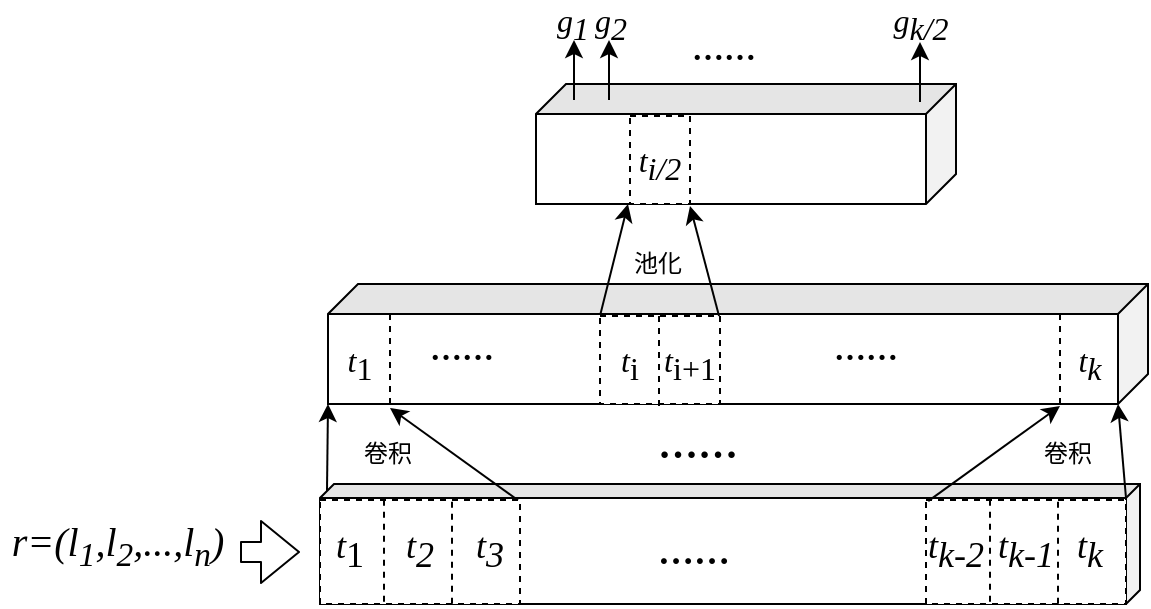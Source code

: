 <mxfile version="12.1.9" type="github" pages="1">
  <diagram id="xomN25JMLdnJ_QrAI-wc" name="Page-1">
    <mxGraphModel dx="849" dy="433" grid="1" gridSize="10" guides="1" tooltips="1" connect="1" arrows="1" fold="1" page="1" pageScale="1" pageWidth="827" pageHeight="1169" math="0" shadow="0">
      <root>
        <mxCell id="0"/>
        <mxCell id="1" parent="0"/>
        <mxCell id="jfBKxEfQu9cr7d7Tc6k2-1" value="" style="shape=cube;whiteSpace=wrap;html=1;boundedLbl=1;backgroundOutline=1;darkOpacity=0.05;darkOpacity2=0.1;direction=south;size=7;fontFamily=Times New Roman;" parent="1" vertex="1">
          <mxGeometry x="200" y="270" width="410" height="60" as="geometry"/>
        </mxCell>
        <mxCell id="jfBKxEfQu9cr7d7Tc6k2-2" value="" style="shape=cube;whiteSpace=wrap;html=1;boundedLbl=1;backgroundOutline=1;darkOpacity=0.05;darkOpacity2=0.1;direction=south;size=15;fontFamily=Times New Roman;" parent="1" vertex="1">
          <mxGeometry x="204" y="170" width="410" height="60" as="geometry"/>
        </mxCell>
        <mxCell id="jfBKxEfQu9cr7d7Tc6k2-3" value="" style="endArrow=classic;html=1;exitX=0;exitY=0;exitDx=3.5;exitDy=406.5;exitPerimeter=0;entryX=1;entryY=1;entryDx=0;entryDy=0;entryPerimeter=0;fontFamily=Times New Roman;" parent="1" source="jfBKxEfQu9cr7d7Tc6k2-1" target="jfBKxEfQu9cr7d7Tc6k2-2" edge="1">
          <mxGeometry width="50" height="50" relative="1" as="geometry">
            <mxPoint x="170" y="250" as="sourcePoint"/>
            <mxPoint x="220" y="200" as="targetPoint"/>
          </mxGeometry>
        </mxCell>
        <mxCell id="jfBKxEfQu9cr7d7Tc6k2-4" value="" style="endArrow=classic;html=1;entryX=0;entryY=0;entryDx=60.0;entryDy=15;entryPerimeter=0;fontFamily=Times New Roman;" parent="1" target="jfBKxEfQu9cr7d7Tc6k2-2" edge="1">
          <mxGeometry width="50" height="50" relative="1" as="geometry">
            <mxPoint x="603" y="277" as="sourcePoint"/>
            <mxPoint x="602.5" y="226.5" as="targetPoint"/>
          </mxGeometry>
        </mxCell>
        <mxCell id="jfBKxEfQu9cr7d7Tc6k2-5" value="&lt;i style=&quot;font-size: 18px;&quot;&gt;t&lt;sub style=&quot;font-size: 18px;&quot;&gt;2&lt;/sub&gt;&lt;/i&gt;" style="rounded=0;whiteSpace=wrap;html=1;dashed=1;fontFamily=Times New Roman;fontSize=18;" parent="1" vertex="1">
          <mxGeometry x="200" y="278" width="100" height="52" as="geometry"/>
        </mxCell>
        <mxCell id="jfBKxEfQu9cr7d7Tc6k2-6" value="" style="endArrow=none;dashed=1;html=1;entryX=0.3;entryY=0;entryDx=0;entryDy=0;entryPerimeter=0;exitX=0.307;exitY=1.035;exitDx=0;exitDy=0;exitPerimeter=0;fontFamily=Times New Roman;fontSize=18;" parent="1" edge="1">
          <mxGeometry width="50" height="50" relative="1" as="geometry">
            <mxPoint x="232" y="328.82" as="sourcePoint"/>
            <mxPoint x="232" y="275" as="targetPoint"/>
          </mxGeometry>
        </mxCell>
        <mxCell id="jfBKxEfQu9cr7d7Tc6k2-7" value="" style="endArrow=none;dashed=1;html=1;entryX=0.3;entryY=0;entryDx=0;entryDy=0;entryPerimeter=0;exitX=0.307;exitY=1.035;exitDx=0;exitDy=0;exitPerimeter=0;fontFamily=Times New Roman;fontSize=18;" parent="1" edge="1">
          <mxGeometry width="50" height="50" relative="1" as="geometry">
            <mxPoint x="266" y="329.82" as="sourcePoint"/>
            <mxPoint x="266" y="276" as="targetPoint"/>
          </mxGeometry>
        </mxCell>
        <mxCell id="jfBKxEfQu9cr7d7Tc6k2-8" value="" style="endArrow=none;dashed=1;html=1;fontFamily=Times New Roman;fontSize=16;" parent="1" edge="1">
          <mxGeometry width="50" height="50" relative="1" as="geometry">
            <mxPoint x="235" y="230" as="sourcePoint"/>
            <mxPoint x="235" y="185" as="targetPoint"/>
          </mxGeometry>
        </mxCell>
        <mxCell id="jfBKxEfQu9cr7d7Tc6k2-9" value="" style="endArrow=classic;html=1;exitX=0.99;exitY=0.003;exitDx=0;exitDy=0;exitPerimeter=0;fontFamily=Times New Roman;" parent="1" source="jfBKxEfQu9cr7d7Tc6k2-5" edge="1">
          <mxGeometry width="50" height="50" relative="1" as="geometry">
            <mxPoint x="150" y="260" as="sourcePoint"/>
            <mxPoint x="235" y="232" as="targetPoint"/>
          </mxGeometry>
        </mxCell>
        <mxCell id="jfBKxEfQu9cr7d7Tc6k2-12" value="" style="rounded=0;whiteSpace=wrap;html=1;dashed=1;fontFamily=Times New Roman;fontSize=18;" parent="1" vertex="1">
          <mxGeometry x="503" y="278" width="100" height="52" as="geometry"/>
        </mxCell>
        <mxCell id="jfBKxEfQu9cr7d7Tc6k2-13" value="" style="endArrow=none;dashed=1;html=1;entryX=0.3;entryY=0;entryDx=0;entryDy=0;entryPerimeter=0;exitX=0.307;exitY=1.035;exitDx=0;exitDy=0;exitPerimeter=0;fontFamily=Times New Roman;fontSize=18;" parent="1" edge="1">
          <mxGeometry width="50" height="50" relative="1" as="geometry">
            <mxPoint x="535" y="328.82" as="sourcePoint"/>
            <mxPoint x="535" y="275" as="targetPoint"/>
          </mxGeometry>
        </mxCell>
        <mxCell id="jfBKxEfQu9cr7d7Tc6k2-14" value="" style="endArrow=none;dashed=1;html=1;entryX=0.3;entryY=0;entryDx=0;entryDy=0;entryPerimeter=0;exitX=0.307;exitY=1.035;exitDx=0;exitDy=0;exitPerimeter=0;fontFamily=Times New Roman;fontSize=18;" parent="1" edge="1">
          <mxGeometry width="50" height="50" relative="1" as="geometry">
            <mxPoint x="569" y="329.82" as="sourcePoint"/>
            <mxPoint x="569" y="276" as="targetPoint"/>
          </mxGeometry>
        </mxCell>
        <mxCell id="jfBKxEfQu9cr7d7Tc6k2-15" value="" style="endArrow=none;dashed=1;html=1;fontFamily=Times New Roman;fontSize=16;" parent="1" edge="1">
          <mxGeometry width="50" height="50" relative="1" as="geometry">
            <mxPoint x="570" y="230" as="sourcePoint"/>
            <mxPoint x="570" y="185" as="targetPoint"/>
          </mxGeometry>
        </mxCell>
        <mxCell id="jfBKxEfQu9cr7d7Tc6k2-16" value="" style="endArrow=classic;html=1;entryX=0;entryY=0;entryDx=60.0;entryDy=15;entryPerimeter=0;exitX=0.011;exitY=0.011;exitDx=0;exitDy=0;exitPerimeter=0;fontFamily=Times New Roman;" parent="1" source="jfBKxEfQu9cr7d7Tc6k2-12" edge="1">
          <mxGeometry width="50" height="50" relative="1" as="geometry">
            <mxPoint x="574" y="278" as="sourcePoint"/>
            <mxPoint x="570" y="231" as="targetPoint"/>
          </mxGeometry>
        </mxCell>
        <mxCell id="jfBKxEfQu9cr7d7Tc6k2-17" value="&lt;b&gt;&lt;font style=&quot;font-size: 20px&quot;&gt;……&lt;/font&gt;&lt;/b&gt;" style="text;html=1;resizable=0;points=[];autosize=1;align=left;verticalAlign=top;spacingTop=-4;fontFamily=Times New Roman;" parent="1" vertex="1">
          <mxGeometry x="366.5" y="235" width="60" height="20" as="geometry"/>
        </mxCell>
        <mxCell id="jfBKxEfQu9cr7d7Tc6k2-18" value="卷积" style="text;html=1;resizable=0;points=[];autosize=1;align=left;verticalAlign=top;spacingTop=-4;fontFamily=Times New Roman;" parent="1" vertex="1">
          <mxGeometry x="220" y="245" width="40" height="10" as="geometry"/>
        </mxCell>
        <mxCell id="jfBKxEfQu9cr7d7Tc6k2-19" value="卷积" style="text;html=1;resizable=0;points=[];autosize=1;align=left;verticalAlign=top;spacingTop=-4;fontFamily=Times New Roman;" parent="1" vertex="1">
          <mxGeometry x="560" y="245" width="40" height="10" as="geometry"/>
        </mxCell>
        <mxCell id="jfBKxEfQu9cr7d7Tc6k2-20" value="" style="shape=cube;whiteSpace=wrap;html=1;boundedLbl=1;backgroundOutline=1;darkOpacity=0.05;darkOpacity2=0.1;direction=south;size=15;fontFamily=Times New Roman;fontSize=16;" parent="1" vertex="1">
          <mxGeometry x="308" y="70" width="210" height="60" as="geometry"/>
        </mxCell>
        <mxCell id="jfBKxEfQu9cr7d7Tc6k2-22" value="" style="rounded=0;whiteSpace=wrap;html=1;dashed=1;fontFamily=Times New Roman;fontSize=16;" parent="1" vertex="1">
          <mxGeometry x="340" y="186" width="60" height="44" as="geometry"/>
        </mxCell>
        <mxCell id="jfBKxEfQu9cr7d7Tc6k2-23" value="" style="endArrow=none;dashed=1;html=1;fontFamily=Times New Roman;fontSize=16;" parent="1" edge="1">
          <mxGeometry width="50" height="50" relative="1" as="geometry">
            <mxPoint x="369.5" y="231" as="sourcePoint"/>
            <mxPoint x="369.5" y="186" as="targetPoint"/>
          </mxGeometry>
        </mxCell>
        <mxCell id="jfBKxEfQu9cr7d7Tc6k2-24" value="" style="rounded=0;whiteSpace=wrap;html=1;dashed=1;fontFamily=Times New Roman;fontSize=16;" parent="1" vertex="1">
          <mxGeometry x="355" y="86" width="30" height="44" as="geometry"/>
        </mxCell>
        <mxCell id="jfBKxEfQu9cr7d7Tc6k2-25" value="" style="endArrow=classic;html=1;exitX=0.004;exitY=0.024;exitDx=0;exitDy=0;exitPerimeter=0;fontFamily=Times New Roman;" parent="1" edge="1">
          <mxGeometry width="50" height="50" relative="1" as="geometry">
            <mxPoint x="340.24" y="185.056" as="sourcePoint"/>
            <mxPoint x="354" y="130" as="targetPoint"/>
          </mxGeometry>
        </mxCell>
        <mxCell id="jfBKxEfQu9cr7d7Tc6k2-26" value="" style="endArrow=classic;html=1;exitX=0.992;exitY=-0.001;exitDx=0;exitDy=0;exitPerimeter=0;fontFamily=Times New Roman;" parent="1" source="jfBKxEfQu9cr7d7Tc6k2-22" edge="1">
          <mxGeometry width="50" height="50" relative="1" as="geometry">
            <mxPoint x="401" y="188" as="sourcePoint"/>
            <mxPoint x="385" y="131" as="targetPoint"/>
          </mxGeometry>
        </mxCell>
        <mxCell id="jfBKxEfQu9cr7d7Tc6k2-27" value="池化" style="text;html=1;resizable=0;points=[];autosize=1;align=left;verticalAlign=top;spacingTop=-4;fontFamily=Times New Roman;" parent="1" vertex="1">
          <mxGeometry x="355" y="150" width="40" height="10" as="geometry"/>
        </mxCell>
        <mxCell id="jfBKxEfQu9cr7d7Tc6k2-28" value="&lt;i style=&quot;font-size: 18px;&quot;&gt;t&lt;span style=&quot;font-size: 18px;&quot;&gt;&lt;sub style=&quot;font-size: 18px;&quot;&gt;3&lt;/sub&gt;&lt;/span&gt;&lt;/i&gt;" style="text;html=1;strokeColor=none;fillColor=none;align=center;verticalAlign=middle;whiteSpace=wrap;rounded=0;dashed=1;fontFamily=Times New Roman;fontSize=18;" parent="1" vertex="1">
          <mxGeometry x="280" y="294" width="10" height="20" as="geometry"/>
        </mxCell>
        <mxCell id="jfBKxEfQu9cr7d7Tc6k2-29" value="&lt;i style=&quot;font-size: 18px;&quot;&gt;t&lt;/i&gt;&lt;sub style=&quot;font-size: 18px;&quot;&gt;1&lt;/sub&gt;" style="text;html=1;strokeColor=none;fillColor=none;align=center;verticalAlign=middle;whiteSpace=wrap;rounded=0;dashed=1;fontFamily=Times New Roman;fontSize=18;" parent="1" vertex="1">
          <mxGeometry x="210" y="294" width="10" height="20" as="geometry"/>
        </mxCell>
        <mxCell id="jfBKxEfQu9cr7d7Tc6k2-30" value="&lt;i style=&quot;font-size: 18px;&quot;&gt;t&lt;span style=&quot;font-size: 18px;&quot;&gt;&lt;sub style=&quot;font-size: 18px;&quot;&gt;k&lt;/sub&gt;&lt;/span&gt;&lt;/i&gt;" style="text;html=1;strokeColor=none;fillColor=none;align=center;verticalAlign=middle;whiteSpace=wrap;rounded=0;dashed=1;fontFamily=Times New Roman;fontSize=18;" parent="1" vertex="1">
          <mxGeometry x="580" y="294" width="10" height="20" as="geometry"/>
        </mxCell>
        <mxCell id="jfBKxEfQu9cr7d7Tc6k2-31" value="&lt;i style=&quot;font-size: 18px;&quot;&gt;t&lt;sub style=&quot;font-size: 18px;&quot;&gt;k&lt;/sub&gt;&lt;span style=&quot;font-size: 18px;&quot;&gt;&lt;sub style=&quot;font-size: 18px;&quot;&gt;-1&lt;/sub&gt;&lt;/span&gt;&lt;/i&gt;" style="text;html=1;strokeColor=none;fillColor=none;align=center;verticalAlign=middle;whiteSpace=wrap;rounded=0;dashed=1;fontFamily=Times New Roman;fontSize=18;" parent="1" vertex="1">
          <mxGeometry x="538" y="294" width="30" height="20" as="geometry"/>
        </mxCell>
        <mxCell id="jfBKxEfQu9cr7d7Tc6k2-32" value="&lt;i style=&quot;font-size: 18px;&quot;&gt;t&lt;span style=&quot;font-size: 18px;&quot;&gt;&lt;sub style=&quot;font-size: 18px;&quot;&gt;k-2&lt;/sub&gt;&lt;/span&gt;&lt;/i&gt;" style="text;html=1;strokeColor=none;fillColor=none;align=center;verticalAlign=middle;whiteSpace=wrap;rounded=0;dashed=1;fontFamily=Times New Roman;fontSize=18;" parent="1" vertex="1">
          <mxGeometry x="503" y="294" width="30" height="20" as="geometry"/>
        </mxCell>
        <mxCell id="jfBKxEfQu9cr7d7Tc6k2-33" value="&lt;i style=&quot;font-size: 16px;&quot;&gt;t&lt;/i&gt;&lt;sub style=&quot;font-size: 16px;&quot;&gt;1&lt;/sub&gt;" style="text;html=1;strokeColor=none;fillColor=none;align=center;verticalAlign=middle;whiteSpace=wrap;rounded=0;dashed=1;fontFamily=Times New Roman;fontSize=16;" parent="1" vertex="1">
          <mxGeometry x="215" y="200" width="10" height="20" as="geometry"/>
        </mxCell>
        <mxCell id="jfBKxEfQu9cr7d7Tc6k2-34" value="&lt;i style=&quot;font-size: 16px;&quot;&gt;t&lt;/i&gt;&lt;sub style=&quot;font-size: 16px;&quot;&gt;i&lt;/sub&gt;" style="text;html=1;strokeColor=none;fillColor=none;align=center;verticalAlign=middle;whiteSpace=wrap;rounded=0;dashed=1;fontFamily=Times New Roman;fontSize=16;" parent="1" vertex="1">
          <mxGeometry x="350" y="200" width="10" height="20" as="geometry"/>
        </mxCell>
        <mxCell id="jfBKxEfQu9cr7d7Tc6k2-35" value="&lt;i style=&quot;font-size: 16px;&quot;&gt;t&lt;/i&gt;&lt;sub style=&quot;font-size: 16px;&quot;&gt;i+1&lt;/sub&gt;" style="text;html=1;strokeColor=none;fillColor=none;align=center;verticalAlign=middle;whiteSpace=wrap;rounded=0;dashed=1;fontFamily=Times New Roman;fontSize=16;" parent="1" vertex="1">
          <mxGeometry x="380" y="200" width="10" height="20" as="geometry"/>
        </mxCell>
        <mxCell id="jfBKxEfQu9cr7d7Tc6k2-37" value="&lt;i style=&quot;font-size: 16px;&quot;&gt;t&lt;span style=&quot;font-size: 16px;&quot;&gt;&lt;sub style=&quot;font-size: 16px;&quot;&gt;k&lt;/sub&gt;&lt;/span&gt;&lt;/i&gt;" style="text;html=1;strokeColor=none;fillColor=none;align=center;verticalAlign=middle;whiteSpace=wrap;rounded=0;dashed=1;fontFamily=Times New Roman;fontSize=16;" parent="1" vertex="1">
          <mxGeometry x="580" y="200" width="10" height="20" as="geometry"/>
        </mxCell>
        <mxCell id="jfBKxEfQu9cr7d7Tc6k2-38" value="&lt;i style=&quot;font-size: 16px;&quot;&gt;t&lt;span style=&quot;font-size: 16px;&quot;&gt;&lt;sub style=&quot;font-size: 16px;&quot;&gt;i/2&lt;/sub&gt;&lt;/span&gt;&lt;/i&gt;" style="text;html=1;strokeColor=none;fillColor=none;align=center;verticalAlign=middle;whiteSpace=wrap;rounded=0;dashed=1;fontFamily=Times New Roman;fontSize=16;" parent="1" vertex="1">
          <mxGeometry x="365" y="100" width="10" height="20" as="geometry"/>
        </mxCell>
        <mxCell id="jfBKxEfQu9cr7d7Tc6k2-53" value="&lt;font style=&quot;font-size: 20px&quot;&gt;&lt;font style=&quot;font-size: 20px&quot;&gt;&lt;i&gt;r=(l&lt;sub&gt;1&lt;/sub&gt;,l&lt;sub&gt;2&lt;/sub&gt;,...,l&lt;sub&gt;n&lt;/sub&gt;&lt;/i&gt;&lt;/font&gt;&lt;i&gt;)&lt;/i&gt;&lt;/font&gt;" style="text;html=1;strokeColor=none;fillColor=none;align=center;verticalAlign=middle;whiteSpace=wrap;rounded=0;dashed=1;fontFamily=Times New Roman;" parent="1" vertex="1">
          <mxGeometry x="40" y="285" width="118" height="31" as="geometry"/>
        </mxCell>
        <mxCell id="jfBKxEfQu9cr7d7Tc6k2-54" value="" style="shape=flexArrow;endArrow=classic;html=1;fontFamily=Times New Roman;" parent="1" edge="1">
          <mxGeometry width="50" height="50" relative="1" as="geometry">
            <mxPoint x="160" y="304" as="sourcePoint"/>
            <mxPoint x="190" y="304" as="targetPoint"/>
          </mxGeometry>
        </mxCell>
        <mxCell id="kZRL9MXHlI3tKFj2mU3V-1" value="" style="endArrow=classic;html=1;fontFamily=Times New Roman;fontSize=16;" edge="1" parent="1">
          <mxGeometry width="50" height="50" relative="1" as="geometry">
            <mxPoint x="327" y="78" as="sourcePoint"/>
            <mxPoint x="327" y="48" as="targetPoint"/>
          </mxGeometry>
        </mxCell>
        <mxCell id="kZRL9MXHlI3tKFj2mU3V-4" value="&lt;i style=&quot;font-size: 16px;&quot;&gt;g&lt;sub style=&quot;font-size: 16px;&quot;&gt;1&lt;/sub&gt;&lt;/i&gt;" style="text;html=1;strokeColor=none;fillColor=none;align=center;verticalAlign=middle;whiteSpace=wrap;rounded=0;fontFamily=Times New Roman;fontSize=16;" vertex="1" parent="1">
          <mxGeometry x="321" y="30" width="11" height="20" as="geometry"/>
        </mxCell>
        <mxCell id="kZRL9MXHlI3tKFj2mU3V-6" value="&lt;i style=&quot;font-size: 16px;&quot;&gt;g&lt;sub style=&quot;font-size: 16px;&quot;&gt;2&lt;/sub&gt;&lt;/i&gt;" style="text;html=1;strokeColor=none;fillColor=none;align=center;verticalAlign=middle;whiteSpace=wrap;rounded=0;fontFamily=Times New Roman;fontSize=16;" vertex="1" parent="1">
          <mxGeometry x="340" y="30" width="11" height="20" as="geometry"/>
        </mxCell>
        <mxCell id="kZRL9MXHlI3tKFj2mU3V-7" value="" style="endArrow=classic;html=1;fontFamily=Times New Roman;fontSize=16;" edge="1" parent="1">
          <mxGeometry width="50" height="50" relative="1" as="geometry">
            <mxPoint x="344.5" y="78" as="sourcePoint"/>
            <mxPoint x="344.5" y="48" as="targetPoint"/>
          </mxGeometry>
        </mxCell>
        <mxCell id="kZRL9MXHlI3tKFj2mU3V-8" value="" style="endArrow=classic;html=1;fontFamily=Times New Roman;fontSize=16;" edge="1" parent="1">
          <mxGeometry width="50" height="50" relative="1" as="geometry">
            <mxPoint x="500" y="79" as="sourcePoint"/>
            <mxPoint x="500" y="49" as="targetPoint"/>
          </mxGeometry>
        </mxCell>
        <mxCell id="kZRL9MXHlI3tKFj2mU3V-9" value="&lt;i style=&quot;font-size: 16px;&quot;&gt;g&lt;sub style=&quot;font-size: 16px;&quot;&gt;k/2&lt;/sub&gt;&lt;/i&gt;" style="text;html=1;strokeColor=none;fillColor=none;align=center;verticalAlign=middle;whiteSpace=wrap;rounded=0;fontFamily=Times New Roman;fontSize=16;" vertex="1" parent="1">
          <mxGeometry x="495" y="30" width="11" height="20" as="geometry"/>
        </mxCell>
        <mxCell id="kZRL9MXHlI3tKFj2mU3V-10" value="&lt;b style=&quot;font-size: 18px;&quot;&gt;&lt;font style=&quot;font-size: 18px;&quot;&gt;……&lt;/font&gt;&lt;/b&gt;" style="text;html=1;resizable=0;points=[];autosize=1;align=left;verticalAlign=top;spacingTop=-4;fontFamily=Times New Roman;fontSize=18;" vertex="1" parent="1">
          <mxGeometry x="366.5" y="290.5" width="60" height="20" as="geometry"/>
        </mxCell>
        <mxCell id="kZRL9MXHlI3tKFj2mU3V-11" value="&lt;b style=&quot;font-size: 16px;&quot;&gt;&lt;font style=&quot;font-size: 16px;&quot;&gt;……&lt;/font&gt;&lt;/b&gt;" style="text;html=1;resizable=0;points=[];autosize=1;align=left;verticalAlign=top;spacingTop=-4;fontFamily=Times New Roman;fontSize=16;" vertex="1" parent="1">
          <mxGeometry x="455" y="190" width="60" height="20" as="geometry"/>
        </mxCell>
        <mxCell id="kZRL9MXHlI3tKFj2mU3V-12" value="&lt;b style=&quot;font-size: 16px;&quot;&gt;&lt;font style=&quot;font-size: 16px;&quot;&gt;……&lt;/font&gt;&lt;/b&gt;" style="text;html=1;resizable=0;points=[];autosize=1;align=left;verticalAlign=top;spacingTop=-4;fontFamily=Times New Roman;fontSize=16;" vertex="1" parent="1">
          <mxGeometry x="252.5" y="190" width="60" height="20" as="geometry"/>
        </mxCell>
        <mxCell id="kZRL9MXHlI3tKFj2mU3V-13" value="&lt;b style=&quot;font-size: 16px;&quot;&gt;&lt;font style=&quot;font-size: 16px;&quot;&gt;……&lt;/font&gt;&lt;/b&gt;" style="text;html=1;resizable=0;points=[];autosize=1;align=left;verticalAlign=top;spacingTop=-4;fontFamily=Times New Roman;fontSize=16;" vertex="1" parent="1">
          <mxGeometry x="383.5" y="40" width="60" height="20" as="geometry"/>
        </mxCell>
      </root>
    </mxGraphModel>
  </diagram>
</mxfile>
